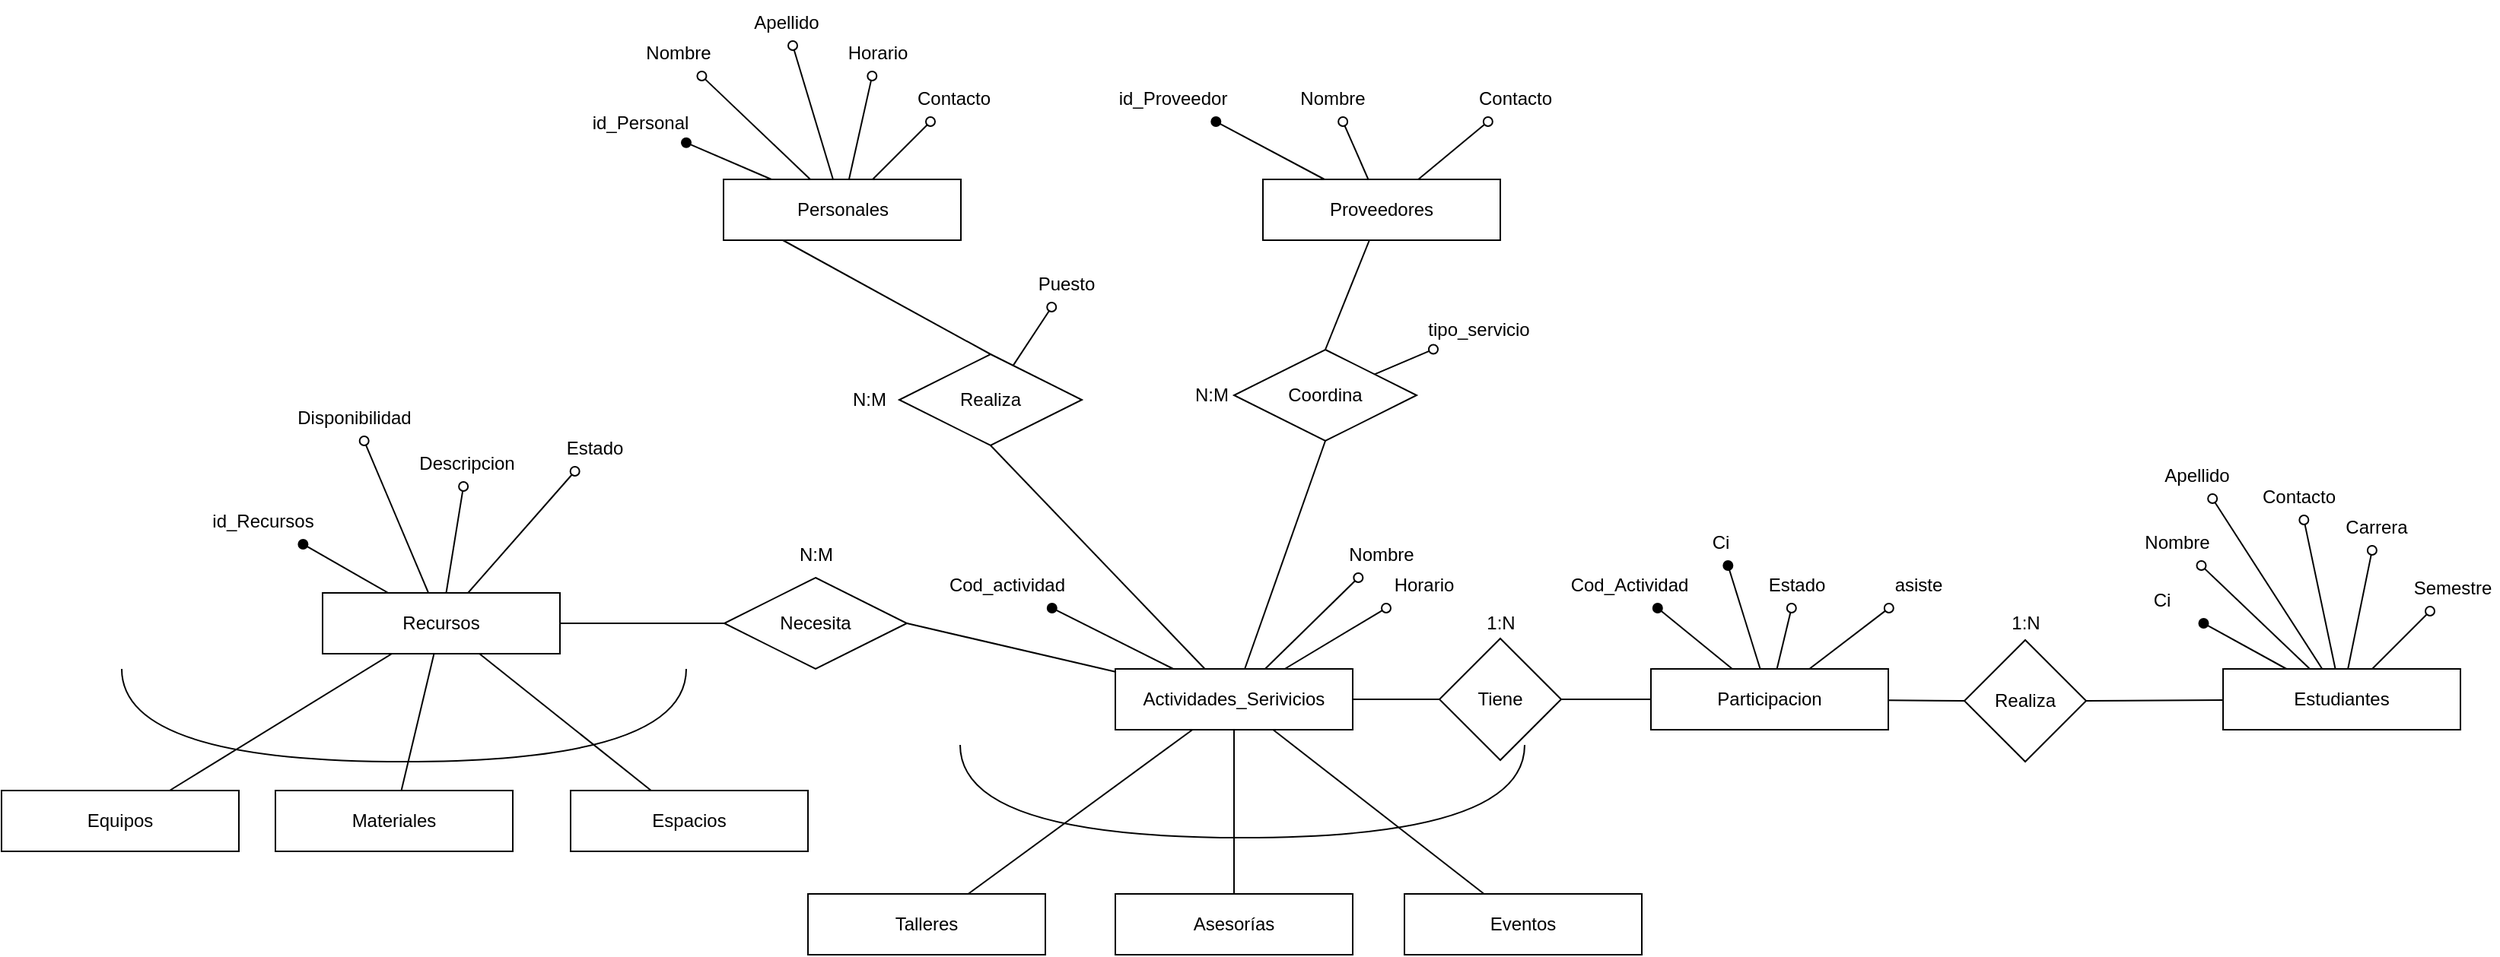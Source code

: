 <mxfile version="22.1.8" type="github">
  <diagram name="Página-1" id="YTfARExgIirIzvoD8vpH">
    <mxGraphModel dx="5257" dy="4213" grid="1" gridSize="10" guides="1" tooltips="1" connect="1" arrows="1" fold="1" page="1" pageScale="1" pageWidth="827" pageHeight="1169" math="0" shadow="0">
      <root>
        <mxCell id="0" />
        <mxCell id="1" parent="0" />
        <mxCell id="bnJg3O_lzcjasnWs4ygg-4" style="rounded=0;orthogonalLoop=1;jettySize=auto;html=1;endArrow=oval;endFill=1;" parent="1" source="bnJg3O_lzcjasnWs4ygg-5" target="bnJg3O_lzcjasnWs4ygg-9" edge="1">
          <mxGeometry relative="1" as="geometry">
            <mxPoint x="-2070.462" y="-2640" as="targetPoint" />
          </mxGeometry>
        </mxCell>
        <mxCell id="bnJg3O_lzcjasnWs4ygg-5" value="Estudiantes" style="whiteSpace=wrap;html=1;align=center;" parent="1" vertex="1">
          <mxGeometry x="-2050" y="-2610" width="156" height="40" as="geometry" />
        </mxCell>
        <mxCell id="bnJg3O_lzcjasnWs4ygg-6" style="rounded=0;orthogonalLoop=1;jettySize=auto;html=1;endArrow=oval;endFill=0;" parent="1" source="bnJg3O_lzcjasnWs4ygg-5" target="bnJg3O_lzcjasnWs4ygg-7" edge="1">
          <mxGeometry relative="1" as="geometry">
            <mxPoint x="-2050.5" y="-2693.5" as="sourcePoint" />
            <mxPoint x="-1979" y="-2678" as="targetPoint" />
          </mxGeometry>
        </mxCell>
        <mxCell id="bnJg3O_lzcjasnWs4ygg-7" value="Nombre" style="text;html=1;strokeColor=none;fillColor=none;align=center;verticalAlign=middle;whiteSpace=wrap;rounded=0;" parent="1" vertex="1">
          <mxGeometry x="-2110" y="-2708" width="60" height="30" as="geometry" />
        </mxCell>
        <mxCell id="bnJg3O_lzcjasnWs4ygg-9" value="Ci" style="text;html=1;strokeColor=none;fillColor=none;align=center;verticalAlign=middle;whiteSpace=wrap;rounded=0;" parent="1" vertex="1">
          <mxGeometry x="-2120" y="-2670" width="60" height="30" as="geometry" />
        </mxCell>
        <mxCell id="bnJg3O_lzcjasnWs4ygg-10" value="Carrera" style="text;html=1;strokeColor=none;fillColor=none;align=center;verticalAlign=middle;whiteSpace=wrap;rounded=0;" parent="1" vertex="1">
          <mxGeometry x="-1979" y="-2718" width="60" height="30" as="geometry" />
        </mxCell>
        <mxCell id="bnJg3O_lzcjasnWs4ygg-11" value="Semestre" style="text;html=1;strokeColor=none;fillColor=none;align=center;verticalAlign=middle;whiteSpace=wrap;rounded=0;" parent="1" vertex="1">
          <mxGeometry x="-1929" y="-2678" width="60" height="30" as="geometry" />
        </mxCell>
        <mxCell id="bnJg3O_lzcjasnWs4ygg-12" value="Contacto" style="text;html=1;strokeColor=none;fillColor=none;align=center;verticalAlign=middle;whiteSpace=wrap;rounded=0;" parent="1" vertex="1">
          <mxGeometry x="-2030" y="-2738" width="60" height="30" as="geometry" />
        </mxCell>
        <mxCell id="bnJg3O_lzcjasnWs4ygg-13" style="rounded=0;orthogonalLoop=1;jettySize=auto;html=1;endArrow=oval;endFill=0;" parent="1" source="bnJg3O_lzcjasnWs4ygg-5" target="bnJg3O_lzcjasnWs4ygg-11" edge="1">
          <mxGeometry relative="1" as="geometry">
            <mxPoint x="-1942.35" y="-2610" as="sourcePoint" />
            <mxPoint x="-1959.35" y="-2668" as="targetPoint" />
          </mxGeometry>
        </mxCell>
        <mxCell id="bnJg3O_lzcjasnWs4ygg-14" style="rounded=0;orthogonalLoop=1;jettySize=auto;html=1;endArrow=oval;endFill=0;" parent="1" source="bnJg3O_lzcjasnWs4ygg-5" target="bnJg3O_lzcjasnWs4ygg-10" edge="1">
          <mxGeometry relative="1" as="geometry">
            <mxPoint x="-1912" y="-2610" as="sourcePoint" />
            <mxPoint x="-1929" y="-2668" as="targetPoint" />
          </mxGeometry>
        </mxCell>
        <mxCell id="bnJg3O_lzcjasnWs4ygg-15" style="rounded=0;orthogonalLoop=1;jettySize=auto;html=1;endArrow=oval;endFill=0;" parent="1" source="bnJg3O_lzcjasnWs4ygg-5" target="bnJg3O_lzcjasnWs4ygg-12" edge="1">
          <mxGeometry relative="1" as="geometry">
            <mxPoint x="-1839" y="-2590" as="sourcePoint" />
            <mxPoint x="-1856" y="-2648" as="targetPoint" />
          </mxGeometry>
        </mxCell>
        <mxCell id="bnJg3O_lzcjasnWs4ygg-17" value="Actividades_Serivicios" style="whiteSpace=wrap;html=1;align=center;" parent="1" vertex="1">
          <mxGeometry x="-2778" y="-2610" width="156" height="40" as="geometry" />
        </mxCell>
        <mxCell id="bnJg3O_lzcjasnWs4ygg-18" value="Talleres" style="whiteSpace=wrap;html=1;align=center;" parent="1" vertex="1">
          <mxGeometry x="-2980" y="-2462" width="156" height="40" as="geometry" />
        </mxCell>
        <mxCell id="bnJg3O_lzcjasnWs4ygg-19" value="Asesorías" style="whiteSpace=wrap;html=1;align=center;" parent="1" vertex="1">
          <mxGeometry x="-2778" y="-2462" width="156" height="40" as="geometry" />
        </mxCell>
        <mxCell id="bnJg3O_lzcjasnWs4ygg-20" value="Eventos" style="whiteSpace=wrap;html=1;align=center;" parent="1" vertex="1">
          <mxGeometry x="-2588" y="-2462" width="156" height="40" as="geometry" />
        </mxCell>
        <mxCell id="bnJg3O_lzcjasnWs4ygg-27" value="" style="endArrow=none;html=1;rounded=0;" parent="1" source="bnJg3O_lzcjasnWs4ygg-17" target="bnJg3O_lzcjasnWs4ygg-18" edge="1">
          <mxGeometry relative="1" as="geometry">
            <mxPoint x="-2940" y="-2530" as="sourcePoint" />
            <mxPoint x="-2933" y="-2405" as="targetPoint" />
            <Array as="points" />
          </mxGeometry>
        </mxCell>
        <mxCell id="bnJg3O_lzcjasnWs4ygg-28" value="" style="endArrow=none;html=1;rounded=0;" parent="1" source="bnJg3O_lzcjasnWs4ygg-17" target="bnJg3O_lzcjasnWs4ygg-19" edge="1">
          <mxGeometry relative="1" as="geometry">
            <mxPoint x="-2662.3" y="-2570" as="sourcePoint" />
            <mxPoint x="-2810.3" y="-2462" as="targetPoint" />
            <Array as="points" />
          </mxGeometry>
        </mxCell>
        <mxCell id="bnJg3O_lzcjasnWs4ygg-29" value="" style="endArrow=none;html=1;rounded=0;" parent="1" source="bnJg3O_lzcjasnWs4ygg-17" target="bnJg3O_lzcjasnWs4ygg-20" edge="1">
          <mxGeometry relative="1" as="geometry">
            <mxPoint x="-2502" y="-2570" as="sourcePoint" />
            <mxPoint x="-2650" y="-2462" as="targetPoint" />
            <Array as="points" />
          </mxGeometry>
        </mxCell>
        <mxCell id="bnJg3O_lzcjasnWs4ygg-30" value="" style="shape=requiredInterface;html=1;verticalLabelPosition=bottom;sketch=0;direction=south;" parent="1" vertex="1">
          <mxGeometry x="-2880" y="-2560" width="371" height="61" as="geometry" />
        </mxCell>
        <mxCell id="bnJg3O_lzcjasnWs4ygg-32" value="Cod_actividad" style="text;html=1;strokeColor=none;fillColor=none;align=center;verticalAlign=middle;whiteSpace=wrap;rounded=0;" parent="1" vertex="1">
          <mxGeometry x="-2879.5" y="-2680" width="60" height="30" as="geometry" />
        </mxCell>
        <mxCell id="bnJg3O_lzcjasnWs4ygg-37" style="rounded=0;orthogonalLoop=1;jettySize=auto;html=1;endArrow=oval;endFill=0;" parent="1" source="bnJg3O_lzcjasnWs4ygg-17" target="bnJg3O_lzcjasnWs4ygg-38" edge="1">
          <mxGeometry relative="1" as="geometry">
            <mxPoint x="-2707.217" y="-2580" as="sourcePoint" />
            <mxPoint x="-2594.71" y="-2628" as="targetPoint" />
          </mxGeometry>
        </mxCell>
        <mxCell id="bnJg3O_lzcjasnWs4ygg-38" value="Horario" style="text;html=1;strokeColor=none;fillColor=none;align=center;verticalAlign=middle;whiteSpace=wrap;rounded=0;" parent="1" vertex="1">
          <mxGeometry x="-2605" y="-2680" width="60" height="30" as="geometry" />
        </mxCell>
        <mxCell id="bnJg3O_lzcjasnWs4ygg-39" value="Recursos" style="whiteSpace=wrap;html=1;align=center;" parent="1" vertex="1">
          <mxGeometry x="-3299" y="-2660" width="156" height="40" as="geometry" />
        </mxCell>
        <mxCell id="bnJg3O_lzcjasnWs4ygg-40" style="rounded=0;orthogonalLoop=1;jettySize=auto;html=1;endArrow=oval;endFill=1;" parent="1" source="bnJg3O_lzcjasnWs4ygg-17" target="bnJg3O_lzcjasnWs4ygg-32" edge="1">
          <mxGeometry relative="1" as="geometry">
            <mxPoint x="-2880.15" y="-2640" as="targetPoint" />
            <mxPoint x="-2809.15" y="-2602" as="sourcePoint" />
          </mxGeometry>
        </mxCell>
        <mxCell id="bnJg3O_lzcjasnWs4ygg-41" value="id_Recursos" style="text;html=1;strokeColor=none;fillColor=none;align=center;verticalAlign=middle;whiteSpace=wrap;rounded=0;" parent="1" vertex="1">
          <mxGeometry x="-3368" y="-2722" width="60" height="30" as="geometry" />
        </mxCell>
        <mxCell id="bnJg3O_lzcjasnWs4ygg-42" style="rounded=0;orthogonalLoop=1;jettySize=auto;html=1;endArrow=oval;endFill=1;" parent="1" source="bnJg3O_lzcjasnWs4ygg-39" target="bnJg3O_lzcjasnWs4ygg-41" edge="1">
          <mxGeometry relative="1" as="geometry">
            <mxPoint x="-3301.15" y="-2675" as="targetPoint" />
            <mxPoint x="-3145" y="-2645" as="sourcePoint" />
          </mxGeometry>
        </mxCell>
        <mxCell id="bnJg3O_lzcjasnWs4ygg-45" value="Necesita" style="shape=rhombus;perimeter=rhombusPerimeter;whiteSpace=wrap;html=1;align=center;" parent="1" vertex="1">
          <mxGeometry x="-3035" y="-2670" width="120" height="60" as="geometry" />
        </mxCell>
        <mxCell id="bnJg3O_lzcjasnWs4ygg-46" value="" style="endArrow=none;html=1;rounded=0;entryX=1;entryY=0.5;entryDx=0;entryDy=0;" parent="1" source="bnJg3O_lzcjasnWs4ygg-17" target="bnJg3O_lzcjasnWs4ygg-45" edge="1">
          <mxGeometry relative="1" as="geometry">
            <mxPoint x="-2802.3" y="-2690" as="sourcePoint" />
            <mxPoint x="-2950.3" y="-2582" as="targetPoint" />
            <Array as="points" />
          </mxGeometry>
        </mxCell>
        <mxCell id="bnJg3O_lzcjasnWs4ygg-47" value="" style="endArrow=none;html=1;rounded=0;exitX=0;exitY=0.5;exitDx=0;exitDy=0;" parent="1" source="bnJg3O_lzcjasnWs4ygg-45" target="bnJg3O_lzcjasnWs4ygg-39" edge="1">
          <mxGeometry relative="1" as="geometry">
            <mxPoint x="-2980" y="-2588" as="sourcePoint" />
            <mxPoint x="-3117" y="-2620" as="targetPoint" />
            <Array as="points" />
          </mxGeometry>
        </mxCell>
        <mxCell id="bnJg3O_lzcjasnWs4ygg-48" value="N:M" style="text;html=1;align=center;verticalAlign=middle;resizable=0;points=[];autosize=1;strokeColor=none;fillColor=none;" parent="1" vertex="1">
          <mxGeometry x="-3000" y="-2700" width="50" height="30" as="geometry" />
        </mxCell>
        <mxCell id="bnJg3O_lzcjasnWs4ygg-49" value="Equipos" style="whiteSpace=wrap;html=1;align=center;" parent="1" vertex="1">
          <mxGeometry x="-3510" y="-2530" width="156" height="40" as="geometry" />
        </mxCell>
        <mxCell id="bnJg3O_lzcjasnWs4ygg-50" value="Materiales" style="whiteSpace=wrap;html=1;align=center;" parent="1" vertex="1">
          <mxGeometry x="-3330" y="-2530" width="156" height="40" as="geometry" />
        </mxCell>
        <mxCell id="bnJg3O_lzcjasnWs4ygg-51" value="Espacios" style="whiteSpace=wrap;html=1;align=center;" parent="1" vertex="1">
          <mxGeometry x="-3136" y="-2530" width="156" height="40" as="geometry" />
        </mxCell>
        <mxCell id="bnJg3O_lzcjasnWs4ygg-52" value="" style="shape=requiredInterface;html=1;verticalLabelPosition=bottom;sketch=0;direction=south;" parent="1" vertex="1">
          <mxGeometry x="-3431" y="-2610" width="371" height="61" as="geometry" />
        </mxCell>
        <mxCell id="bnJg3O_lzcjasnWs4ygg-53" value="" style="endArrow=none;html=1;rounded=0;" parent="1" source="bnJg3O_lzcjasnWs4ygg-39" target="bnJg3O_lzcjasnWs4ygg-49" edge="1">
          <mxGeometry relative="1" as="geometry">
            <mxPoint x="-3251.32" y="-2620" as="sourcePoint" />
            <mxPoint x="-3399.32" y="-2512" as="targetPoint" />
            <Array as="points" />
          </mxGeometry>
        </mxCell>
        <mxCell id="bnJg3O_lzcjasnWs4ygg-54" value="" style="endArrow=none;html=1;rounded=0;" parent="1" source="bnJg3O_lzcjasnWs4ygg-39" target="bnJg3O_lzcjasnWs4ygg-51" edge="1">
          <mxGeometry relative="1" as="geometry">
            <mxPoint x="-3198.32" y="-2620" as="sourcePoint" />
            <mxPoint x="-3060.32" y="-2512" as="targetPoint" />
            <Array as="points" />
          </mxGeometry>
        </mxCell>
        <mxCell id="bnJg3O_lzcjasnWs4ygg-55" value="" style="endArrow=none;html=1;rounded=0;" parent="1" source="bnJg3O_lzcjasnWs4ygg-39" target="bnJg3O_lzcjasnWs4ygg-50" edge="1">
          <mxGeometry relative="1" as="geometry">
            <mxPoint x="-3224.32" y="-2620" as="sourcePoint" />
            <mxPoint x="-3224.32" y="-2512" as="targetPoint" />
            <Array as="points" />
          </mxGeometry>
        </mxCell>
        <mxCell id="bnJg3O_lzcjasnWs4ygg-56" style="rounded=0;orthogonalLoop=1;jettySize=auto;html=1;endArrow=oval;endFill=0;" parent="1" source="bnJg3O_lzcjasnWs4ygg-39" target="bnJg3O_lzcjasnWs4ygg-57" edge="1">
          <mxGeometry relative="1" as="geometry">
            <mxPoint x="-3148" y="-2645" as="sourcePoint" />
            <mxPoint x="-3044.71" y="-2663" as="targetPoint" />
          </mxGeometry>
        </mxCell>
        <mxCell id="bnJg3O_lzcjasnWs4ygg-57" value="Descripcion" style="text;html=1;strokeColor=none;fillColor=none;align=center;verticalAlign=middle;whiteSpace=wrap;rounded=0;" parent="1" vertex="1">
          <mxGeometry x="-3234" y="-2760" width="60" height="30" as="geometry" />
        </mxCell>
        <mxCell id="bnJg3O_lzcjasnWs4ygg-58" style="rounded=0;orthogonalLoop=1;jettySize=auto;html=1;endArrow=oval;endFill=1;" parent="1" source="bnJg3O_lzcjasnWs4ygg-59" target="VrEX0afRVNDuHDFpENLB-25" edge="1">
          <mxGeometry relative="1" as="geometry">
            <mxPoint x="-3066.349" y="-2970" as="targetPoint" />
          </mxGeometry>
        </mxCell>
        <mxCell id="bnJg3O_lzcjasnWs4ygg-59" value="Personales" style="whiteSpace=wrap;html=1;align=center;" parent="1" vertex="1">
          <mxGeometry x="-3035.5" y="-2932" width="156" height="40" as="geometry" />
        </mxCell>
        <mxCell id="bnJg3O_lzcjasnWs4ygg-60" style="rounded=0;orthogonalLoop=1;jettySize=auto;html=1;endArrow=oval;endFill=0;" parent="1" source="bnJg3O_lzcjasnWs4ygg-59" target="bnJg3O_lzcjasnWs4ygg-61" edge="1">
          <mxGeometry relative="1" as="geometry">
            <mxPoint x="-3036" y="-3015.5" as="sourcePoint" />
            <mxPoint x="-2964.5" y="-3000" as="targetPoint" />
          </mxGeometry>
        </mxCell>
        <mxCell id="bnJg3O_lzcjasnWs4ygg-61" value="Nombre" style="text;html=1;strokeColor=none;fillColor=none;align=center;verticalAlign=middle;whiteSpace=wrap;rounded=0;" parent="1" vertex="1">
          <mxGeometry x="-3095.5" y="-3030" width="60" height="30" as="geometry" />
        </mxCell>
        <mxCell id="bnJg3O_lzcjasnWs4ygg-63" value="Horario" style="text;html=1;strokeColor=none;fillColor=none;align=center;verticalAlign=middle;whiteSpace=wrap;rounded=0;" parent="1" vertex="1">
          <mxGeometry x="-2964.5" y="-3030" width="60" height="30" as="geometry" />
        </mxCell>
        <mxCell id="bnJg3O_lzcjasnWs4ygg-64" value="Contacto" style="text;html=1;strokeColor=none;fillColor=none;align=center;verticalAlign=middle;whiteSpace=wrap;rounded=0;" parent="1" vertex="1">
          <mxGeometry x="-2914.5" y="-3000" width="60" height="30" as="geometry" />
        </mxCell>
        <mxCell id="bnJg3O_lzcjasnWs4ygg-65" value="Puesto" style="text;html=1;strokeColor=none;fillColor=none;align=center;verticalAlign=middle;whiteSpace=wrap;rounded=0;" parent="1" vertex="1">
          <mxGeometry x="-2840" y="-2878" width="60" height="30" as="geometry" />
        </mxCell>
        <mxCell id="bnJg3O_lzcjasnWs4ygg-66" style="rounded=0;orthogonalLoop=1;jettySize=auto;html=1;endArrow=oval;endFill=0;" parent="1" source="bnJg3O_lzcjasnWs4ygg-59" target="bnJg3O_lzcjasnWs4ygg-64" edge="1">
          <mxGeometry relative="1" as="geometry">
            <mxPoint x="-2927.85" y="-2932" as="sourcePoint" />
            <mxPoint x="-2944.85" y="-2990" as="targetPoint" />
          </mxGeometry>
        </mxCell>
        <mxCell id="bnJg3O_lzcjasnWs4ygg-67" style="rounded=0;orthogonalLoop=1;jettySize=auto;html=1;endArrow=oval;endFill=0;" parent="1" source="bnJg3O_lzcjasnWs4ygg-59" target="bnJg3O_lzcjasnWs4ygg-63" edge="1">
          <mxGeometry relative="1" as="geometry">
            <mxPoint x="-2897.5" y="-2932" as="sourcePoint" />
            <mxPoint x="-2937.553" y="-3010" as="targetPoint" />
          </mxGeometry>
        </mxCell>
        <mxCell id="bnJg3O_lzcjasnWs4ygg-68" style="rounded=0;orthogonalLoop=1;jettySize=auto;html=1;endArrow=oval;endFill=0;" parent="1" source="VrEX0afRVNDuHDFpENLB-26" target="bnJg3O_lzcjasnWs4ygg-65" edge="1">
          <mxGeometry relative="1" as="geometry">
            <mxPoint x="-2824.5" y="-2912" as="sourcePoint" />
            <mxPoint x="-2841.5" y="-2970" as="targetPoint" />
          </mxGeometry>
        </mxCell>
        <mxCell id="bnJg3O_lzcjasnWs4ygg-69" style="rounded=0;orthogonalLoop=1;jettySize=auto;html=1;endArrow=oval;endFill=1;" parent="1" source="bnJg3O_lzcjasnWs4ygg-70" target="bnJg3O_lzcjasnWs4ygg-73" edge="1">
          <mxGeometry relative="1" as="geometry">
            <mxPoint x="-2713" y="-2961" as="targetPoint" />
          </mxGeometry>
        </mxCell>
        <mxCell id="bnJg3O_lzcjasnWs4ygg-70" value="Proveedores" style="whiteSpace=wrap;html=1;align=center;" parent="1" vertex="1">
          <mxGeometry x="-2681" y="-2932" width="156" height="40" as="geometry" />
        </mxCell>
        <mxCell id="bnJg3O_lzcjasnWs4ygg-71" style="rounded=0;orthogonalLoop=1;jettySize=auto;html=1;endArrow=oval;endFill=0;" parent="1" source="bnJg3O_lzcjasnWs4ygg-70" target="bnJg3O_lzcjasnWs4ygg-72" edge="1">
          <mxGeometry relative="1" as="geometry">
            <mxPoint x="-2681.5" y="-3015.5" as="sourcePoint" />
            <mxPoint x="-2610" y="-3000" as="targetPoint" />
          </mxGeometry>
        </mxCell>
        <mxCell id="bnJg3O_lzcjasnWs4ygg-72" value="Nombre" style="text;html=1;strokeColor=none;fillColor=none;align=center;verticalAlign=middle;whiteSpace=wrap;rounded=0;" parent="1" vertex="1">
          <mxGeometry x="-2665" y="-3000" width="60" height="30" as="geometry" />
        </mxCell>
        <mxCell id="bnJg3O_lzcjasnWs4ygg-73" value="id_Proveedor" style="text;html=1;strokeColor=none;fillColor=none;align=center;verticalAlign=middle;whiteSpace=wrap;rounded=0;" parent="1" vertex="1">
          <mxGeometry x="-2770" y="-3000" width="60" height="30" as="geometry" />
        </mxCell>
        <mxCell id="bnJg3O_lzcjasnWs4ygg-75" value="Contacto" style="text;html=1;strokeColor=none;fillColor=none;align=center;verticalAlign=middle;whiteSpace=wrap;rounded=0;" parent="1" vertex="1">
          <mxGeometry x="-2545" y="-3000" width="60" height="30" as="geometry" />
        </mxCell>
        <mxCell id="bnJg3O_lzcjasnWs4ygg-76" value="tipo_servicio" style="text;html=1;strokeColor=none;fillColor=none;align=center;verticalAlign=middle;whiteSpace=wrap;rounded=0;" parent="1" vertex="1">
          <mxGeometry x="-2569" y="-2848" width="60" height="30" as="geometry" />
        </mxCell>
        <mxCell id="bnJg3O_lzcjasnWs4ygg-77" style="rounded=0;orthogonalLoop=1;jettySize=auto;html=1;endArrow=oval;endFill=0;" parent="1" source="bnJg3O_lzcjasnWs4ygg-70" target="bnJg3O_lzcjasnWs4ygg-75" edge="1">
          <mxGeometry relative="1" as="geometry">
            <mxPoint x="-2573.35" y="-2932" as="sourcePoint" />
            <mxPoint x="-2590.35" y="-2990" as="targetPoint" />
          </mxGeometry>
        </mxCell>
        <mxCell id="bnJg3O_lzcjasnWs4ygg-79" style="rounded=0;orthogonalLoop=1;jettySize=auto;html=1;endArrow=oval;endFill=0;" parent="1" source="VrEX0afRVNDuHDFpENLB-27" target="bnJg3O_lzcjasnWs4ygg-76" edge="1">
          <mxGeometry relative="1" as="geometry">
            <mxPoint x="-2470" y="-2912" as="sourcePoint" />
            <mxPoint x="-2487" y="-2970" as="targetPoint" />
          </mxGeometry>
        </mxCell>
        <mxCell id="bnJg3O_lzcjasnWs4ygg-82" value="" style="endArrow=none;html=1;rounded=0;entryX=1;entryY=0.5;entryDx=0;entryDy=0;" parent="1" source="bnJg3O_lzcjasnWs4ygg-5" target="VrEX0afRVNDuHDFpENLB-11" edge="1">
          <mxGeometry relative="1" as="geometry">
            <mxPoint x="-2651.11" y="-2789.86" as="sourcePoint" />
            <mxPoint x="-2288.11" y="-2760" as="targetPoint" />
            <Array as="points" />
          </mxGeometry>
        </mxCell>
        <mxCell id="bnJg3O_lzcjasnWs4ygg-83" value="" style="endArrow=none;html=1;rounded=0;exitX=0;exitY=0.5;exitDx=0;exitDy=0;" parent="1" source="VrEX0afRVNDuHDFpENLB-15" target="bnJg3O_lzcjasnWs4ygg-17" edge="1">
          <mxGeometry relative="1" as="geometry">
            <mxPoint x="-2570" y="-2610" as="sourcePoint" />
            <mxPoint x="-2588" y="-2595.33" as="targetPoint" />
            <Array as="points" />
          </mxGeometry>
        </mxCell>
        <mxCell id="bnJg3O_lzcjasnWs4ygg-87" value="Estado" style="text;html=1;strokeColor=none;fillColor=none;align=center;verticalAlign=middle;whiteSpace=wrap;rounded=0;" parent="1" vertex="1">
          <mxGeometry x="-3150" y="-2770" width="60" height="30" as="geometry" />
        </mxCell>
        <mxCell id="bnJg3O_lzcjasnWs4ygg-88" style="rounded=0;orthogonalLoop=1;jettySize=auto;html=1;endArrow=oval;endFill=0;" parent="1" source="bnJg3O_lzcjasnWs4ygg-39" target="bnJg3O_lzcjasnWs4ygg-87" edge="1">
          <mxGeometry relative="1" as="geometry">
            <mxPoint x="-3134" y="-2670" as="sourcePoint" />
            <mxPoint x="-2960.71" y="-2673" as="targetPoint" />
          </mxGeometry>
        </mxCell>
        <mxCell id="bnJg3O_lzcjasnWs4ygg-89" value="Disponibilidad" style="text;html=1;strokeColor=none;fillColor=none;align=center;verticalAlign=middle;whiteSpace=wrap;rounded=0;" parent="1" vertex="1">
          <mxGeometry x="-3308" y="-2790" width="60" height="30" as="geometry" />
        </mxCell>
        <mxCell id="bnJg3O_lzcjasnWs4ygg-90" style="rounded=0;orthogonalLoop=1;jettySize=auto;html=1;endArrow=oval;endFill=0;" parent="1" source="bnJg3O_lzcjasnWs4ygg-39" target="bnJg3O_lzcjasnWs4ygg-89" edge="1">
          <mxGeometry relative="1" as="geometry">
            <mxPoint x="-3072" y="-2688" as="sourcePoint" />
            <mxPoint x="-2898.71" y="-2691" as="targetPoint" />
          </mxGeometry>
        </mxCell>
        <mxCell id="VrEX0afRVNDuHDFpENLB-1" value="Participacion" style="whiteSpace=wrap;html=1;align=center;" vertex="1" parent="1">
          <mxGeometry x="-2426" y="-2610" width="156" height="40" as="geometry" />
        </mxCell>
        <mxCell id="VrEX0afRVNDuHDFpENLB-2" style="rounded=0;orthogonalLoop=1;jettySize=auto;html=1;endArrow=oval;endFill=1;" edge="1" parent="1" source="VrEX0afRVNDuHDFpENLB-1" target="VrEX0afRVNDuHDFpENLB-4">
          <mxGeometry relative="1" as="geometry">
            <mxPoint x="-2457.32" y="-2710" as="targetPoint" />
            <mxPoint x="-2344.32" y="-2650" as="sourcePoint" />
          </mxGeometry>
        </mxCell>
        <mxCell id="VrEX0afRVNDuHDFpENLB-3" style="rounded=0;orthogonalLoop=1;jettySize=auto;html=1;endArrow=oval;endFill=1;" edge="1" parent="1" source="VrEX0afRVNDuHDFpENLB-1" target="VrEX0afRVNDuHDFpENLB-5">
          <mxGeometry relative="1" as="geometry">
            <mxPoint x="-2409.5" y="-2718" as="targetPoint" />
            <mxPoint x="-2296.5" y="-2658" as="sourcePoint" />
          </mxGeometry>
        </mxCell>
        <mxCell id="VrEX0afRVNDuHDFpENLB-4" value="Cod_Actividad" style="text;html=1;strokeColor=none;fillColor=none;align=center;verticalAlign=middle;whiteSpace=wrap;rounded=0;" vertex="1" parent="1">
          <mxGeometry x="-2470" y="-2680" width="60" height="30" as="geometry" />
        </mxCell>
        <mxCell id="VrEX0afRVNDuHDFpENLB-5" value="Ci" style="text;html=1;strokeColor=none;fillColor=none;align=center;verticalAlign=middle;whiteSpace=wrap;rounded=0;" vertex="1" parent="1">
          <mxGeometry x="-2410" y="-2708" width="60" height="30" as="geometry" />
        </mxCell>
        <mxCell id="VrEX0afRVNDuHDFpENLB-11" value="Realiza" style="rhombus;whiteSpace=wrap;html=1;" vertex="1" parent="1">
          <mxGeometry x="-2220" y="-2629" width="80" height="80" as="geometry" />
        </mxCell>
        <mxCell id="VrEX0afRVNDuHDFpENLB-13" value="" style="endArrow=none;html=1;rounded=0;exitX=0;exitY=0.5;exitDx=0;exitDy=0;" edge="1" parent="1" source="VrEX0afRVNDuHDFpENLB-11" target="VrEX0afRVNDuHDFpENLB-1">
          <mxGeometry relative="1" as="geometry">
            <mxPoint x="-2180" y="-2717.99" as="sourcePoint" />
            <mxPoint x="-2260" y="-2716.99" as="targetPoint" />
            <Array as="points" />
          </mxGeometry>
        </mxCell>
        <mxCell id="VrEX0afRVNDuHDFpENLB-14" value="1:N" style="text;html=1;align=center;verticalAlign=middle;resizable=0;points=[];autosize=1;strokeColor=none;fillColor=none;" vertex="1" parent="1">
          <mxGeometry x="-2200" y="-2655" width="40" height="30" as="geometry" />
        </mxCell>
        <mxCell id="VrEX0afRVNDuHDFpENLB-15" value="Tiene" style="rhombus;whiteSpace=wrap;html=1;" vertex="1" parent="1">
          <mxGeometry x="-2565" y="-2630" width="80" height="80" as="geometry" />
        </mxCell>
        <mxCell id="VrEX0afRVNDuHDFpENLB-16" value="" style="endArrow=none;html=1;rounded=0;entryX=1;entryY=0.5;entryDx=0;entryDy=0;" edge="1" parent="1" source="VrEX0afRVNDuHDFpENLB-1" target="VrEX0afRVNDuHDFpENLB-15">
          <mxGeometry relative="1" as="geometry">
            <mxPoint x="-2473.63" y="-2588" as="sourcePoint" />
            <mxPoint x="-2529.63" y="-2570" as="targetPoint" />
            <Array as="points" />
          </mxGeometry>
        </mxCell>
        <mxCell id="VrEX0afRVNDuHDFpENLB-17" value="1:N" style="text;html=1;align=center;verticalAlign=middle;resizable=0;points=[];autosize=1;strokeColor=none;fillColor=none;" vertex="1" parent="1">
          <mxGeometry x="-2545" y="-2655" width="40" height="30" as="geometry" />
        </mxCell>
        <mxCell id="VrEX0afRVNDuHDFpENLB-19" value="Estado" style="text;html=1;strokeColor=none;fillColor=none;align=center;verticalAlign=middle;whiteSpace=wrap;rounded=0;" vertex="1" parent="1">
          <mxGeometry x="-2360" y="-2680" width="60" height="30" as="geometry" />
        </mxCell>
        <mxCell id="VrEX0afRVNDuHDFpENLB-24" style="rounded=0;orthogonalLoop=1;jettySize=auto;html=1;endArrow=oval;endFill=0;" edge="1" parent="1" source="VrEX0afRVNDuHDFpENLB-1" target="VrEX0afRVNDuHDFpENLB-19">
          <mxGeometry relative="1" as="geometry">
            <mxPoint x="-2300" y="-2792" as="sourcePoint" />
            <mxPoint x="-2262" y="-2830" as="targetPoint" />
          </mxGeometry>
        </mxCell>
        <mxCell id="VrEX0afRVNDuHDFpENLB-25" value="id_Personal" style="text;html=1;strokeColor=none;fillColor=none;align=center;verticalAlign=middle;whiteSpace=wrap;rounded=0;" vertex="1" parent="1">
          <mxGeometry x="-3120" y="-2984" width="60" height="30" as="geometry" />
        </mxCell>
        <mxCell id="VrEX0afRVNDuHDFpENLB-26" value="Realiza" style="shape=rhombus;perimeter=rhombusPerimeter;whiteSpace=wrap;html=1;align=center;" vertex="1" parent="1">
          <mxGeometry x="-2920" y="-2817" width="120" height="60" as="geometry" />
        </mxCell>
        <mxCell id="VrEX0afRVNDuHDFpENLB-27" value="Coordina" style="shape=rhombus;perimeter=rhombusPerimeter;whiteSpace=wrap;html=1;align=center;" vertex="1" parent="1">
          <mxGeometry x="-2700" y="-2820" width="120" height="60" as="geometry" />
        </mxCell>
        <mxCell id="VrEX0afRVNDuHDFpENLB-29" value="" style="endArrow=none;html=1;rounded=0;exitX=0.5;exitY=1;exitDx=0;exitDy=0;" edge="1" parent="1" source="VrEX0afRVNDuHDFpENLB-27" target="bnJg3O_lzcjasnWs4ygg-17">
          <mxGeometry relative="1" as="geometry">
            <mxPoint x="-2681" y="-2822" as="sourcePoint" />
            <mxPoint x="-2778" y="-2822" as="targetPoint" />
            <Array as="points" />
          </mxGeometry>
        </mxCell>
        <mxCell id="VrEX0afRVNDuHDFpENLB-31" value="" style="endArrow=none;html=1;rounded=0;exitX=0.5;exitY=0;exitDx=0;exitDy=0;entryX=0.25;entryY=1;entryDx=0;entryDy=0;" edge="1" parent="1" source="VrEX0afRVNDuHDFpENLB-26" target="bnJg3O_lzcjasnWs4ygg-59">
          <mxGeometry relative="1" as="geometry">
            <mxPoint x="-2795" y="-2861" as="sourcePoint" />
            <mxPoint x="-2892" y="-2861" as="targetPoint" />
            <Array as="points" />
          </mxGeometry>
        </mxCell>
        <mxCell id="VrEX0afRVNDuHDFpENLB-35" value="" style="endArrow=none;html=1;rounded=0;entryX=0.5;entryY=0;entryDx=0;entryDy=0;" edge="1" parent="1" source="bnJg3O_lzcjasnWs4ygg-70" target="VrEX0afRVNDuHDFpENLB-27">
          <mxGeometry relative="1" as="geometry">
            <mxPoint x="-2646" y="-2839" as="sourcePoint" />
            <mxPoint x="-2743" y="-2839" as="targetPoint" />
            <Array as="points" />
          </mxGeometry>
        </mxCell>
        <mxCell id="VrEX0afRVNDuHDFpENLB-36" value="" style="endArrow=none;html=1;rounded=0;entryX=0.5;entryY=1;entryDx=0;entryDy=0;" edge="1" parent="1" source="bnJg3O_lzcjasnWs4ygg-17" target="VrEX0afRVNDuHDFpENLB-26">
          <mxGeometry relative="1" as="geometry">
            <mxPoint x="-2763" y="-2770" as="sourcePoint" />
            <mxPoint x="-2860" y="-2770" as="targetPoint" />
            <Array as="points" />
          </mxGeometry>
        </mxCell>
        <mxCell id="VrEX0afRVNDuHDFpENLB-37" value="N:M" style="text;html=1;align=center;verticalAlign=middle;resizable=0;points=[];autosize=1;strokeColor=none;fillColor=none;" vertex="1" parent="1">
          <mxGeometry x="-2965" y="-2802" width="50" height="30" as="geometry" />
        </mxCell>
        <mxCell id="VrEX0afRVNDuHDFpENLB-38" value="N:M" style="text;html=1;align=center;verticalAlign=middle;resizable=0;points=[];autosize=1;strokeColor=none;fillColor=none;" vertex="1" parent="1">
          <mxGeometry x="-2740" y="-2805" width="50" height="30" as="geometry" />
        </mxCell>
        <mxCell id="VrEX0afRVNDuHDFpENLB-39" value="Apellido" style="text;html=1;strokeColor=none;fillColor=none;align=center;verticalAlign=middle;whiteSpace=wrap;rounded=0;" vertex="1" parent="1">
          <mxGeometry x="-2096.57" y="-2752" width="60" height="30" as="geometry" />
        </mxCell>
        <mxCell id="VrEX0afRVNDuHDFpENLB-40" style="rounded=0;orthogonalLoop=1;jettySize=auto;html=1;endArrow=oval;endFill=0;" edge="1" target="VrEX0afRVNDuHDFpENLB-39" parent="1" source="bnJg3O_lzcjasnWs4ygg-5">
          <mxGeometry relative="1" as="geometry">
            <mxPoint x="-1969.999" y="-2568" as="sourcePoint" />
            <mxPoint x="-1965.57" y="-2722" as="targetPoint" />
          </mxGeometry>
        </mxCell>
        <mxCell id="VrEX0afRVNDuHDFpENLB-45" value="asiste" style="text;html=1;strokeColor=none;fillColor=none;align=center;verticalAlign=middle;whiteSpace=wrap;rounded=0;" vertex="1" parent="1">
          <mxGeometry x="-2280" y="-2680" width="60" height="30" as="geometry" />
        </mxCell>
        <mxCell id="VrEX0afRVNDuHDFpENLB-46" style="rounded=0;orthogonalLoop=1;jettySize=auto;html=1;endArrow=oval;endFill=0;" edge="1" parent="1" source="VrEX0afRVNDuHDFpENLB-1" target="VrEX0afRVNDuHDFpENLB-45">
          <mxGeometry relative="1" as="geometry">
            <mxPoint x="-2277.92" y="-2644" as="sourcePoint" />
            <mxPoint x="-2289.92" y="-2742" as="targetPoint" />
          </mxGeometry>
        </mxCell>
        <mxCell id="VrEX0afRVNDuHDFpENLB-50" style="rounded=0;orthogonalLoop=1;jettySize=auto;html=1;endArrow=oval;endFill=0;" edge="1" target="VrEX0afRVNDuHDFpENLB-51" parent="1" source="bnJg3O_lzcjasnWs4ygg-59">
          <mxGeometry relative="1" as="geometry">
            <mxPoint x="-3013" y="-2952" as="sourcePoint" />
            <mxPoint x="-2997.553" y="-3030" as="targetPoint" />
          </mxGeometry>
        </mxCell>
        <mxCell id="VrEX0afRVNDuHDFpENLB-51" value="Apellido" style="text;html=1;strokeColor=none;fillColor=none;align=center;verticalAlign=middle;whiteSpace=wrap;rounded=0;" vertex="1" parent="1">
          <mxGeometry x="-3024.5" y="-3050" width="60" height="30" as="geometry" />
        </mxCell>
        <mxCell id="VrEX0afRVNDuHDFpENLB-52" style="rounded=0;orthogonalLoop=1;jettySize=auto;html=1;endArrow=oval;endFill=0;" edge="1" target="VrEX0afRVNDuHDFpENLB-53" parent="1" source="bnJg3O_lzcjasnWs4ygg-17">
          <mxGeometry relative="1" as="geometry">
            <mxPoint x="-2691" y="-2628" as="sourcePoint" />
            <mxPoint x="-2618.71" y="-2646" as="targetPoint" />
          </mxGeometry>
        </mxCell>
        <mxCell id="VrEX0afRVNDuHDFpENLB-53" value="Nombre" style="text;html=1;strokeColor=none;fillColor=none;align=center;verticalAlign=middle;whiteSpace=wrap;rounded=0;" vertex="1" parent="1">
          <mxGeometry x="-2633" y="-2700" width="60" height="30" as="geometry" />
        </mxCell>
      </root>
    </mxGraphModel>
  </diagram>
</mxfile>
